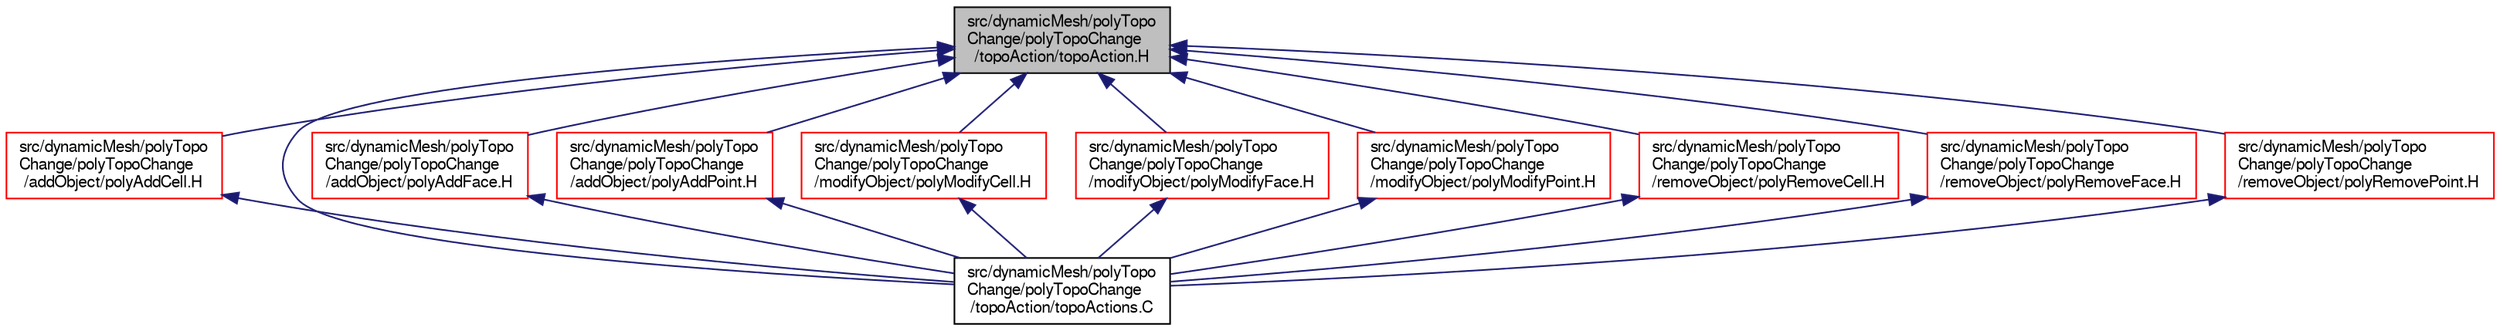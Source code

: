 digraph "src/dynamicMesh/polyTopoChange/polyTopoChange/topoAction/topoAction.H"
{
  bgcolor="transparent";
  edge [fontname="FreeSans",fontsize="10",labelfontname="FreeSans",labelfontsize="10"];
  node [fontname="FreeSans",fontsize="10",shape=record];
  Node46 [label="src/dynamicMesh/polyTopo\lChange/polyTopoChange\l/topoAction/topoAction.H",height=0.2,width=0.4,color="black", fillcolor="grey75", style="filled", fontcolor="black"];
  Node46 -> Node47 [dir="back",color="midnightblue",fontsize="10",style="solid",fontname="FreeSans"];
  Node47 [label="src/dynamicMesh/polyTopo\lChange/polyTopoChange\l/addObject/polyAddCell.H",height=0.2,width=0.4,color="red",URL="$a00689.html"];
  Node47 -> Node55 [dir="back",color="midnightblue",fontsize="10",style="solid",fontname="FreeSans"];
  Node55 [label="src/dynamicMesh/polyTopo\lChange/polyTopoChange\l/topoAction/topoActions.C",height=0.2,width=0.4,color="black",URL="$a00824.html"];
  Node46 -> Node56 [dir="back",color="midnightblue",fontsize="10",style="solid",fontname="FreeSans"];
  Node56 [label="src/dynamicMesh/polyTopo\lChange/polyTopoChange\l/addObject/polyAddFace.H",height=0.2,width=0.4,color="red",URL="$a00692.html"];
  Node56 -> Node55 [dir="back",color="midnightblue",fontsize="10",style="solid",fontname="FreeSans"];
  Node46 -> Node62 [dir="back",color="midnightblue",fontsize="10",style="solid",fontname="FreeSans"];
  Node62 [label="src/dynamicMesh/polyTopo\lChange/polyTopoChange\l/addObject/polyAddPoint.H",height=0.2,width=0.4,color="red",URL="$a00695.html"];
  Node62 -> Node55 [dir="back",color="midnightblue",fontsize="10",style="solid",fontname="FreeSans"];
  Node46 -> Node65 [dir="back",color="midnightblue",fontsize="10",style="solid",fontname="FreeSans"];
  Node65 [label="src/dynamicMesh/polyTopo\lChange/polyTopoChange\l/modifyObject/polyModifyCell.H",height=0.2,width=0.4,color="red",URL="$a00734.html"];
  Node65 -> Node55 [dir="back",color="midnightblue",fontsize="10",style="solid",fontname="FreeSans"];
  Node46 -> Node66 [dir="back",color="midnightblue",fontsize="10",style="solid",fontname="FreeSans"];
  Node66 [label="src/dynamicMesh/polyTopo\lChange/polyTopoChange\l/modifyObject/polyModifyFace.H",height=0.2,width=0.4,color="red",URL="$a00737.html"];
  Node66 -> Node55 [dir="back",color="midnightblue",fontsize="10",style="solid",fontname="FreeSans"];
  Node46 -> Node77 [dir="back",color="midnightblue",fontsize="10",style="solid",fontname="FreeSans"];
  Node77 [label="src/dynamicMesh/polyTopo\lChange/polyTopoChange\l/modifyObject/polyModifyPoint.H",height=0.2,width=0.4,color="red",URL="$a00740.html"];
  Node77 -> Node55 [dir="back",color="midnightblue",fontsize="10",style="solid",fontname="FreeSans"];
  Node46 -> Node78 [dir="back",color="midnightblue",fontsize="10",style="solid",fontname="FreeSans"];
  Node78 [label="src/dynamicMesh/polyTopo\lChange/polyTopoChange\l/removeObject/polyRemoveCell.H",height=0.2,width=0.4,color="red",URL="$a00800.html"];
  Node78 -> Node55 [dir="back",color="midnightblue",fontsize="10",style="solid",fontname="FreeSans"];
  Node46 -> Node79 [dir="back",color="midnightblue",fontsize="10",style="solid",fontname="FreeSans"];
  Node79 [label="src/dynamicMesh/polyTopo\lChange/polyTopoChange\l/removeObject/polyRemoveFace.H",height=0.2,width=0.4,color="red",URL="$a00803.html"];
  Node79 -> Node55 [dir="back",color="midnightblue",fontsize="10",style="solid",fontname="FreeSans"];
  Node46 -> Node81 [dir="back",color="midnightblue",fontsize="10",style="solid",fontname="FreeSans"];
  Node81 [label="src/dynamicMesh/polyTopo\lChange/polyTopoChange\l/removeObject/polyRemovePoint.H",height=0.2,width=0.4,color="red",URL="$a00806.html"];
  Node81 -> Node55 [dir="back",color="midnightblue",fontsize="10",style="solid",fontname="FreeSans"];
  Node46 -> Node55 [dir="back",color="midnightblue",fontsize="10",style="solid",fontname="FreeSans"];
}
